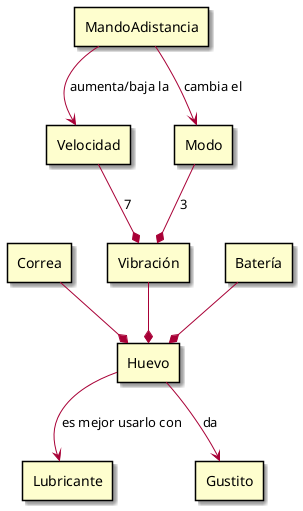 @startuml
skin rose

rectangle Huevo
rectangle Correa
rectangle MandoAdistancia
rectangle Velocidad
rectangle Modo
rectangle Vibración
rectangle Lubricante
rectangle Batería
rectangle Gustito

Velocidad --* Vibración: 7
Modo --* Vibración: 3
MandoAdistancia --> Velocidad: aumenta/baja la
MandoAdistancia --> Modo: cambia el
Vibración --* Huevo
Correa --* Huevo
Batería --* Huevo
Huevo --> Gustito: da
Huevo --> Lubricante: es mejor usarlo con
@enduml